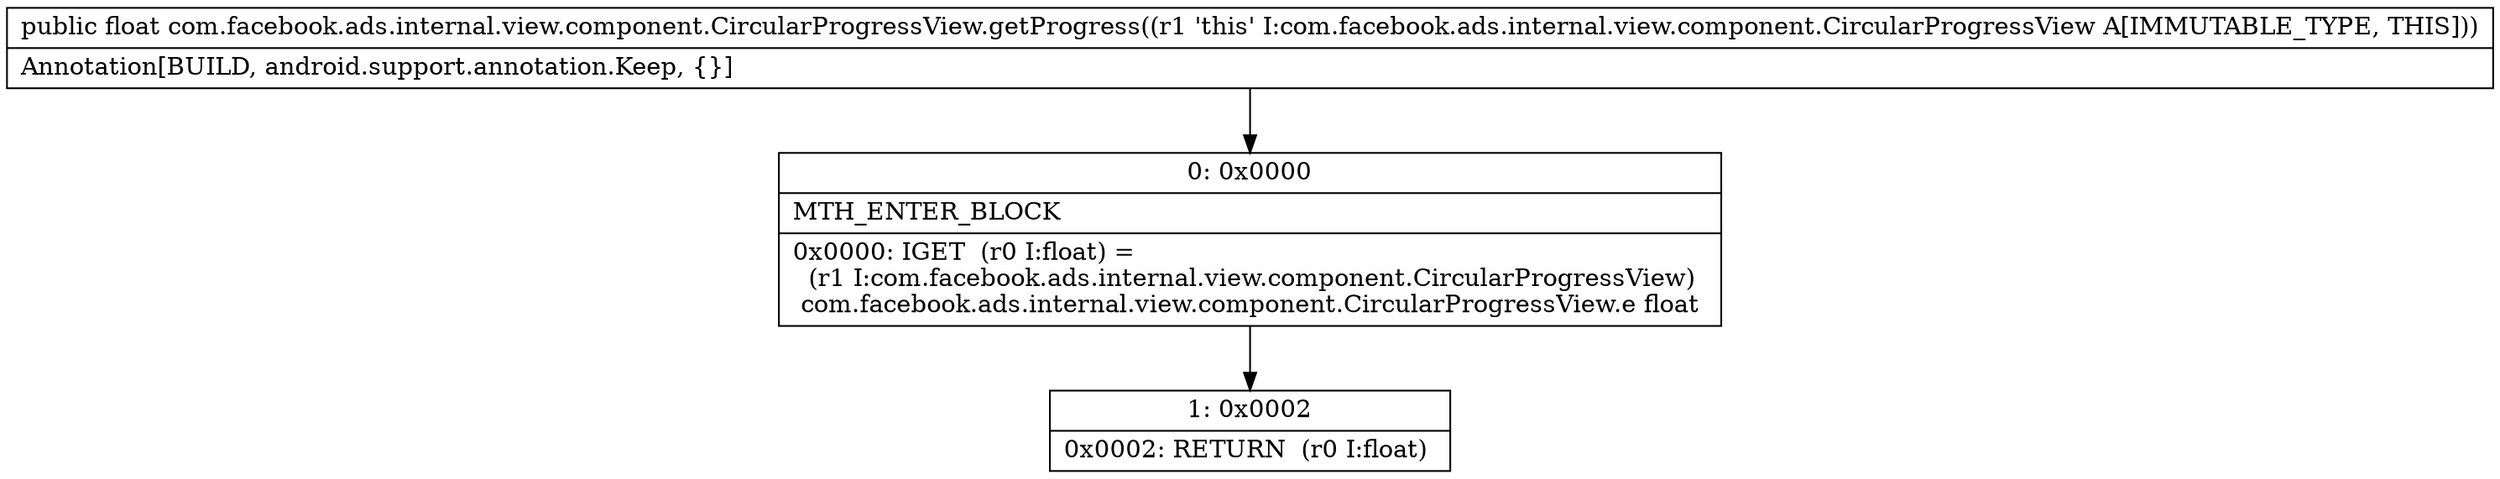 digraph "CFG forcom.facebook.ads.internal.view.component.CircularProgressView.getProgress()F" {
Node_0 [shape=record,label="{0\:\ 0x0000|MTH_ENTER_BLOCK\l|0x0000: IGET  (r0 I:float) = \l  (r1 I:com.facebook.ads.internal.view.component.CircularProgressView)\l com.facebook.ads.internal.view.component.CircularProgressView.e float \l}"];
Node_1 [shape=record,label="{1\:\ 0x0002|0x0002: RETURN  (r0 I:float) \l}"];
MethodNode[shape=record,label="{public float com.facebook.ads.internal.view.component.CircularProgressView.getProgress((r1 'this' I:com.facebook.ads.internal.view.component.CircularProgressView A[IMMUTABLE_TYPE, THIS]))  | Annotation[BUILD, android.support.annotation.Keep, \{\}]\l}"];
MethodNode -> Node_0;
Node_0 -> Node_1;
}


